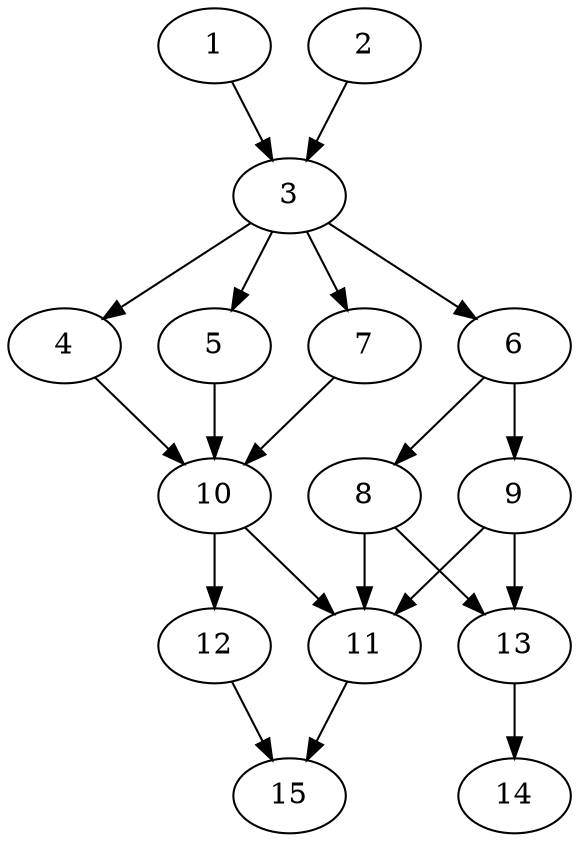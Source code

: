 // DAG automatically generated by daggen at Tue Aug  6 16:26:17 2019
// ./daggen --dot -n 15 --ccr 0.4 --fat 0.5 --regular 0.5 --density 0.8 --mindata 5242880 --maxdata 52428800 
digraph G {
  1 [size="127249920", alpha="0.03", expect_size="50899968"] 
  1 -> 3 [size ="50899968"]
  2 [size="124956160", alpha="0.05", expect_size="49982464"] 
  2 -> 3 [size ="49982464"]
  3 [size="85022720", alpha="0.06", expect_size="34009088"] 
  3 -> 4 [size ="34009088"]
  3 -> 5 [size ="34009088"]
  3 -> 6 [size ="34009088"]
  3 -> 7 [size ="34009088"]
  4 [size="129039360", alpha="0.12", expect_size="51615744"] 
  4 -> 10 [size ="51615744"]
  5 [size="73300480", alpha="0.18", expect_size="29320192"] 
  5 -> 10 [size ="29320192"]
  6 [size="33303040", alpha="0.04", expect_size="13321216"] 
  6 -> 8 [size ="13321216"]
  6 -> 9 [size ="13321216"]
  7 [size="115013120", alpha="0.00", expect_size="46005248"] 
  7 -> 10 [size ="46005248"]
  8 [size="109355520", alpha="0.06", expect_size="43742208"] 
  8 -> 11 [size ="43742208"]
  8 -> 13 [size ="43742208"]
  9 [size="93263360", alpha="0.09", expect_size="37305344"] 
  9 -> 11 [size ="37305344"]
  9 -> 13 [size ="37305344"]
  10 [size="85475840", alpha="0.04", expect_size="34190336"] 
  10 -> 11 [size ="34190336"]
  10 -> 12 [size ="34190336"]
  11 [size="106391040", alpha="0.18", expect_size="42556416"] 
  11 -> 15 [size ="42556416"]
  12 [size="125040640", alpha="0.01", expect_size="50016256"] 
  12 -> 15 [size ="50016256"]
  13 [size="35008000", alpha="0.10", expect_size="14003200"] 
  13 -> 14 [size ="14003200"]
  14 [size="71109120", alpha="0.06", expect_size="28443648"] 
  15 [size="26329600", alpha="0.17", expect_size="10531840"] 
}
